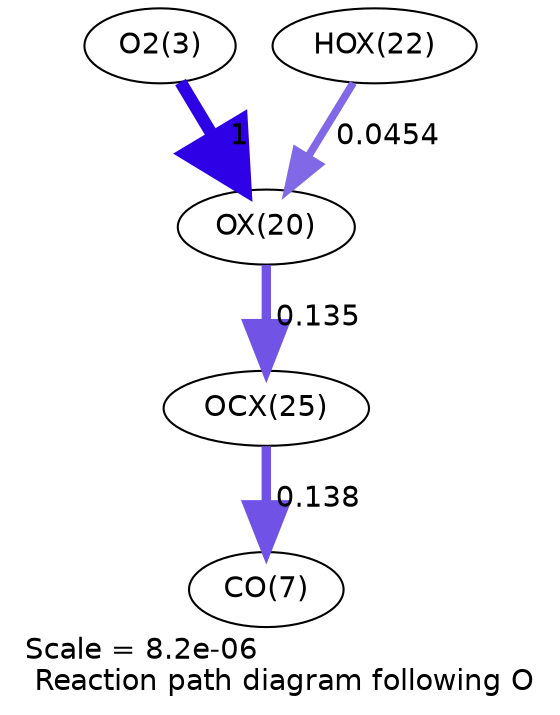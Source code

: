 digraph reaction_paths {
center=1;
s5 -> s95[fontname="Helvetica", penwidth=6, arrowsize=3, color="0.7, 1.5, 0.9"
, label=" 1"];
s97 -> s95[fontname="Helvetica", penwidth=3.67, arrowsize=1.83, color="0.7, 0.545, 0.9"
, label=" 0.0454"];
s95 -> s100[fontname="Helvetica", penwidth=4.49, arrowsize=2.25, color="0.7, 0.635, 0.9"
, label=" 0.135"];
s100 -> s9[fontname="Helvetica", penwidth=4.51, arrowsize=2.25, color="0.7, 0.638, 0.9"
, label=" 0.138"];
s5 [ fontname="Helvetica", label="O2(3)"];
s9 [ fontname="Helvetica", label="CO(7)"];
s95 [ fontname="Helvetica", label="OX(20)"];
s97 [ fontname="Helvetica", label="HOX(22)"];
s100 [ fontname="Helvetica", label="OCX(25)"];
 label = "Scale = 8.2e-06\l Reaction path diagram following O";
 fontname = "Helvetica";
}
